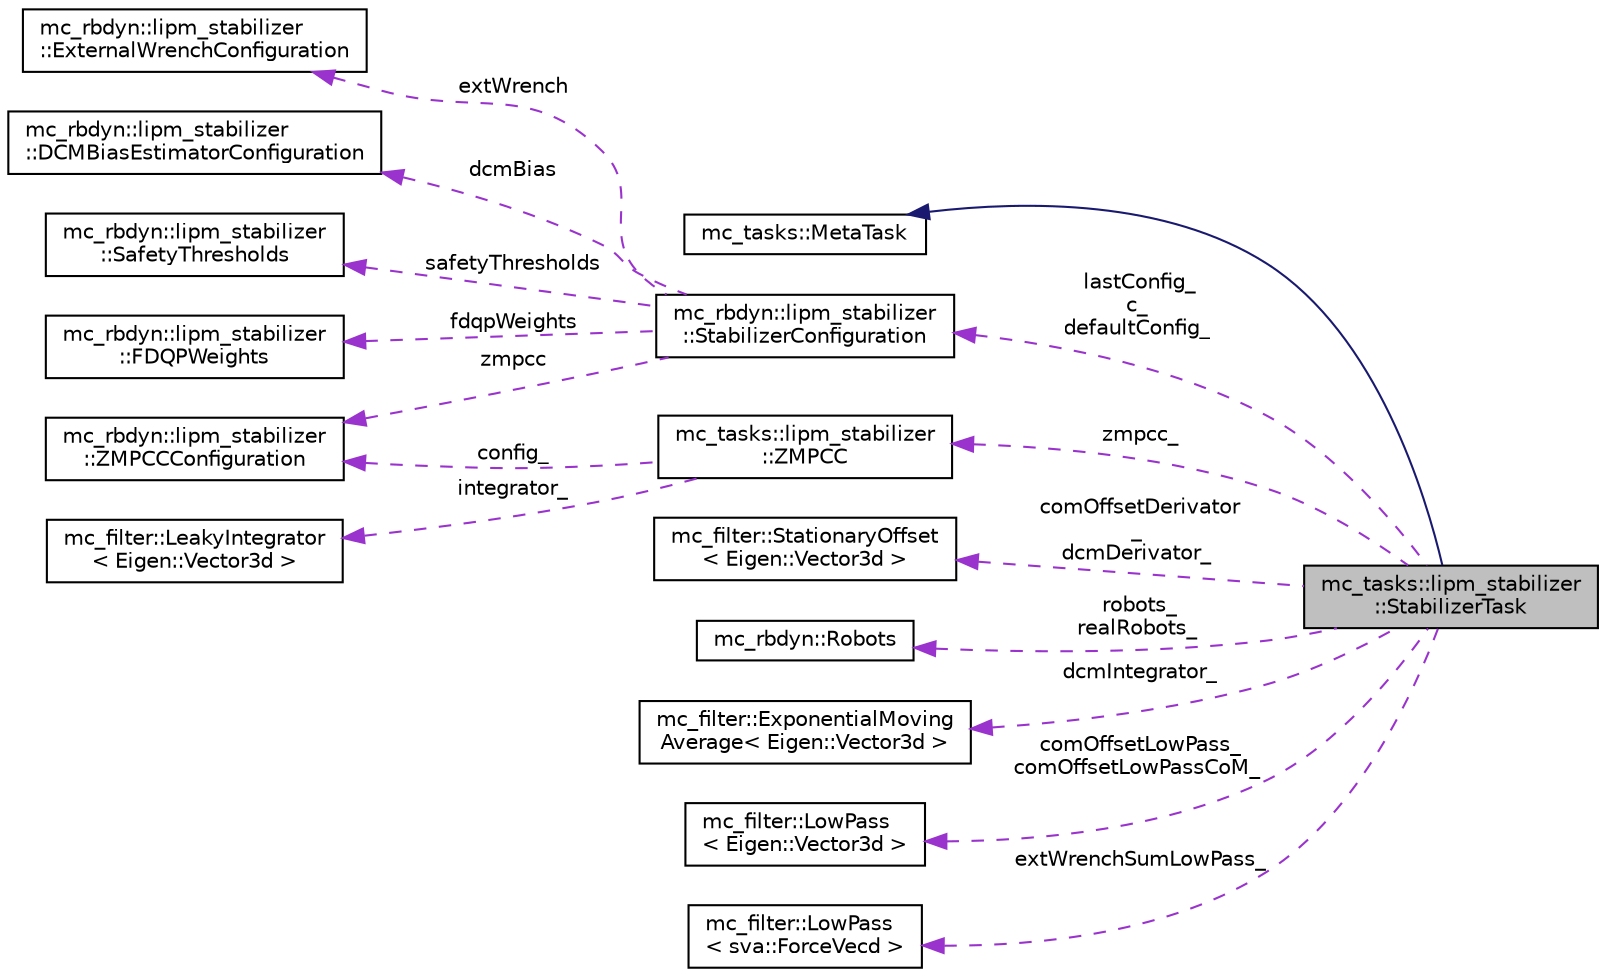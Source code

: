 digraph "mc_tasks::lipm_stabilizer::StabilizerTask"
{
 // INTERACTIVE_SVG=YES
  edge [fontname="Helvetica",fontsize="10",labelfontname="Helvetica",labelfontsize="10"];
  node [fontname="Helvetica",fontsize="10",shape=record];
  rankdir="LR";
  Node2 [label="mc_tasks::lipm_stabilizer\l::StabilizerTask",height=0.2,width=0.4,color="black", fillcolor="grey75", style="filled", fontcolor="black"];
  Node3 -> Node2 [dir="back",color="midnightblue",fontsize="10",style="solid",fontname="Helvetica"];
  Node3 [label="mc_tasks::MetaTask",height=0.2,width=0.4,color="black", fillcolor="white", style="filled",URL="$structmc__tasks_1_1MetaTask.html",tooltip="Represents a generic task. "];
  Node4 -> Node2 [dir="back",color="darkorchid3",fontsize="10",style="dashed",label=" lastConfig_\nc_\ndefaultConfig_" ,fontname="Helvetica"];
  Node4 [label="mc_rbdyn::lipm_stabilizer\l::StabilizerConfiguration",height=0.2,width=0.4,color="black", fillcolor="white", style="filled",URL="$structmc__rbdyn_1_1lipm__stabilizer_1_1StabilizerConfiguration.html",tooltip="Configuration of the LIPMStabilizer. This configuration is meant to be overriden from the RobotModule..."];
  Node5 -> Node4 [dir="back",color="darkorchid3",fontsize="10",style="dashed",label=" safetyThresholds" ,fontname="Helvetica"];
  Node5 [label="mc_rbdyn::lipm_stabilizer\l::SafetyThresholds",height=0.2,width=0.4,color="black", fillcolor="white", style="filled",URL="$structmc__rbdyn_1_1lipm__stabilizer_1_1SafetyThresholds.html",tooltip="Stabilizer safety thresholds. "];
  Node6 -> Node4 [dir="back",color="darkorchid3",fontsize="10",style="dashed",label=" fdqpWeights" ,fontname="Helvetica"];
  Node6 [label="mc_rbdyn::lipm_stabilizer\l::FDQPWeights",height=0.2,width=0.4,color="black", fillcolor="white", style="filled",URL="$structmc__rbdyn_1_1lipm__stabilizer_1_1FDQPWeights.html"];
  Node7 -> Node4 [dir="back",color="darkorchid3",fontsize="10",style="dashed",label=" zmpcc" ,fontname="Helvetica"];
  Node7 [label="mc_rbdyn::lipm_stabilizer\l::ZMPCCConfiguration",height=0.2,width=0.4,color="black", fillcolor="white", style="filled",URL="$structmc__rbdyn_1_1lipm__stabilizer_1_1ZMPCCConfiguration.html"];
  Node8 -> Node4 [dir="back",color="darkorchid3",fontsize="10",style="dashed",label=" extWrench" ,fontname="Helvetica"];
  Node8 [label="mc_rbdyn::lipm_stabilizer\l::ExternalWrenchConfiguration",height=0.2,width=0.4,color="black", fillcolor="white", style="filled",URL="$structmc__rbdyn_1_1lipm__stabilizer_1_1ExternalWrenchConfiguration.html",tooltip="Parameters for the external wrenches. "];
  Node9 -> Node4 [dir="back",color="darkorchid3",fontsize="10",style="dashed",label=" dcmBias" ,fontname="Helvetica"];
  Node9 [label="mc_rbdyn::lipm_stabilizer\l::DCMBiasEstimatorConfiguration",height=0.2,width=0.4,color="black", fillcolor="white", style="filled",URL="$structmc__rbdyn_1_1lipm__stabilizer_1_1DCMBiasEstimatorConfiguration.html"];
  Node10 -> Node2 [dir="back",color="darkorchid3",fontsize="10",style="dashed",label=" zmpcc_" ,fontname="Helvetica"];
  Node10 [label="mc_tasks::lipm_stabilizer\l::ZMPCC",height=0.2,width=0.4,color="black", fillcolor="white", style="filled",URL="$structmc__tasks_1_1lipm__stabilizer_1_1ZMPCC.html"];
  Node7 -> Node10 [dir="back",color="darkorchid3",fontsize="10",style="dashed",label=" config_" ,fontname="Helvetica"];
  Node11 -> Node10 [dir="back",color="darkorchid3",fontsize="10",style="dashed",label=" integrator_" ,fontname="Helvetica"];
  Node11 [label="mc_filter::LeakyIntegrator\l\< Eigen::Vector3d \>",height=0.2,width=0.4,color="black", fillcolor="white", style="filled",URL="$structmc__filter_1_1LeakyIntegrator.html"];
  Node12 -> Node2 [dir="back",color="darkorchid3",fontsize="10",style="dashed",label=" comOffsetDerivator\l_\ndcmDerivator_" ,fontname="Helvetica"];
  Node12 [label="mc_filter::StationaryOffset\l\< Eigen::Vector3d \>",height=0.2,width=0.4,color="black", fillcolor="white", style="filled",URL="$structmc__filter_1_1StationaryOffset.html"];
  Node13 -> Node2 [dir="back",color="darkorchid3",fontsize="10",style="dashed",label=" robots_\nrealRobots_" ,fontname="Helvetica"];
  Node13 [label="mc_rbdyn::Robots",height=0.2,width=0.4,color="black", fillcolor="white", style="filled",URL="$structmc__rbdyn_1_1Robots.html"];
  Node14 -> Node2 [dir="back",color="darkorchid3",fontsize="10",style="dashed",label=" dcmIntegrator_" ,fontname="Helvetica"];
  Node14 [label="mc_filter::ExponentialMoving\lAverage\< Eigen::Vector3d \>",height=0.2,width=0.4,color="black", fillcolor="white", style="filled",URL="$structmc__filter_1_1ExponentialMovingAverage.html"];
  Node15 -> Node2 [dir="back",color="darkorchid3",fontsize="10",style="dashed",label=" comOffsetLowPass_\ncomOffsetLowPassCoM_" ,fontname="Helvetica"];
  Node15 [label="mc_filter::LowPass\l\< Eigen::Vector3d \>",height=0.2,width=0.4,color="black", fillcolor="white", style="filled",URL="$structmc__filter_1_1LowPass.html"];
  Node16 -> Node2 [dir="back",color="darkorchid3",fontsize="10",style="dashed",label=" extWrenchSumLowPass_" ,fontname="Helvetica"];
  Node16 [label="mc_filter::LowPass\l\< sva::ForceVecd \>",height=0.2,width=0.4,color="black", fillcolor="white", style="filled",URL="$structmc__filter_1_1LowPass.html"];
}
